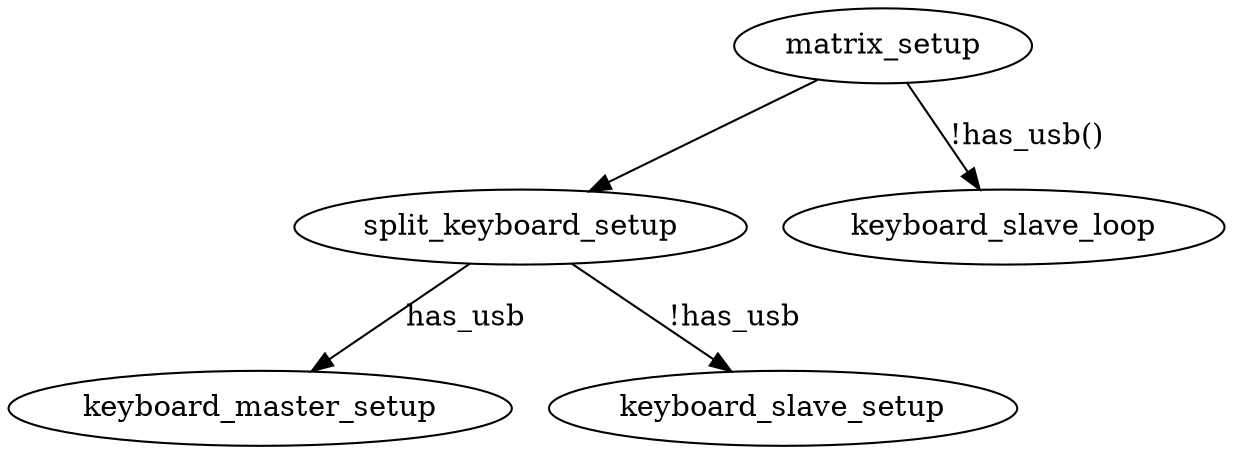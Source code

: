 digraph A {
    matrix_setup -> split_keyboard_setup;
    split_keyboard_setup -> keyboard_master_setup [label="has_usb"];
    split_keyboard_setup -> keyboard_slave_setup [label="!has_usb"];
    matrix_setup -> keyboard_slave_loop [label="!has_usb()"];
}
